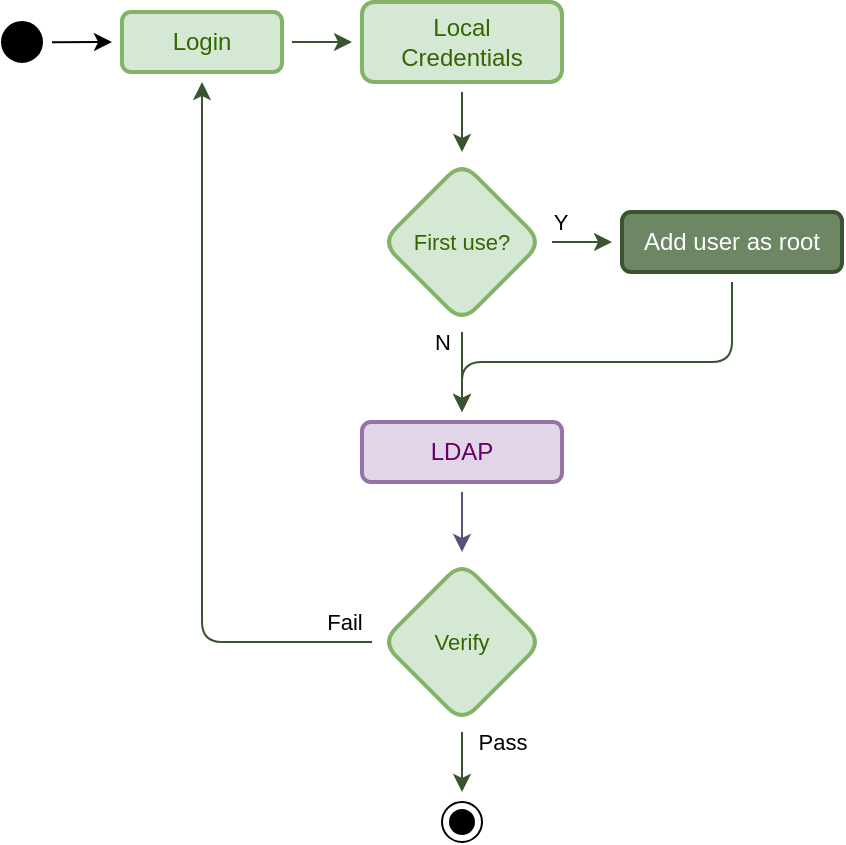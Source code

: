 <mxfile version="28.1.2">
  <diagram name="第1頁" id="w3s_0hFLEcHx1vNmT3p1">
    <mxGraphModel dx="807" dy="502" grid="1" gridSize="10" guides="1" tooltips="1" connect="1" arrows="1" fold="1" page="1" pageScale="1" pageWidth="1169" pageHeight="827" math="0" shadow="0">
      <root>
        <mxCell id="0" />
        <mxCell id="1" parent="0" />
        <mxCell id="pTix8wObTo728Tf9tH-y-4" style="rounded=1;orthogonalLoop=1;jettySize=auto;html=1;sourcePerimeterSpacing=5;targetPerimeterSpacing=5;curved=0;" edge="1" parent="1" source="pTix8wObTo728Tf9tH-y-23" target="pTix8wObTo728Tf9tH-y-2">
          <mxGeometry relative="1" as="geometry">
            <mxPoint x="125" y="60" as="sourcePoint" />
          </mxGeometry>
        </mxCell>
        <mxCell id="pTix8wObTo728Tf9tH-y-6" style="shape=connector;rounded=1;orthogonalLoop=1;jettySize=auto;html=1;strokeColor=#3A5431;align=center;verticalAlign=middle;fontFamily=Helvetica;fontSize=11;fontColor=default;labelBackgroundColor=default;endArrow=classic;sourcePerimeterSpacing=5;targetPerimeterSpacing=5;fillColor=#6d8764;strokeWidth=1;" edge="1" parent="1" source="pTix8wObTo728Tf9tH-y-2" target="pTix8wObTo728Tf9tH-y-12">
          <mxGeometry relative="1" as="geometry">
            <mxPoint x="170" y="115" as="targetPoint" />
          </mxGeometry>
        </mxCell>
        <mxCell id="pTix8wObTo728Tf9tH-y-2" value="Login" style="rounded=1;whiteSpace=wrap;html=1;fillColor=#d5e8d4;strokeColor=#82b366;strokeWidth=2;fontColor=#336600;" vertex="1" parent="1">
          <mxGeometry x="160" y="45" width="80" height="30" as="geometry" />
        </mxCell>
        <mxCell id="pTix8wObTo728Tf9tH-y-8" value="Y" style="edgeStyle=none;shape=connector;curved=0;rounded=1;orthogonalLoop=1;jettySize=auto;html=1;strokeColor=#3A5431;align=center;verticalAlign=middle;fontFamily=Helvetica;fontSize=11;fontColor=default;labelBackgroundColor=default;endArrow=classic;sourcePerimeterSpacing=5;targetPerimeterSpacing=5;fillColor=#6d8764;" edge="1" parent="1" source="pTix8wObTo728Tf9tH-y-13" target="pTix8wObTo728Tf9tH-y-7">
          <mxGeometry x="-0.75" y="10" relative="1" as="geometry">
            <mxPoint x="400.0" y="160" as="sourcePoint" />
            <mxPoint as="offset" />
          </mxGeometry>
        </mxCell>
        <mxCell id="pTix8wObTo728Tf9tH-y-16" style="edgeStyle=elbowEdgeStyle;shape=connector;rounded=1;orthogonalLoop=1;jettySize=auto;html=1;strokeColor=#3A5431;align=center;verticalAlign=middle;fontFamily=Helvetica;fontSize=11;fontColor=default;labelBackgroundColor=default;endArrow=classic;sourcePerimeterSpacing=5;targetPerimeterSpacing=5;elbow=vertical;fillColor=#6d8764;" edge="1" parent="1" source="pTix8wObTo728Tf9tH-y-7" target="pTix8wObTo728Tf9tH-y-9">
          <mxGeometry relative="1" as="geometry">
            <Array as="points">
              <mxPoint x="400" y="220" />
            </Array>
          </mxGeometry>
        </mxCell>
        <mxCell id="pTix8wObTo728Tf9tH-y-7" value="Add user as root" style="rounded=1;whiteSpace=wrap;html=1;strokeWidth=2;fillColor=#6d8764;fontColor=#ffffff;strokeColor=#3A5431;" vertex="1" parent="1">
          <mxGeometry x="410" y="145" width="110" height="30" as="geometry" />
        </mxCell>
        <mxCell id="pTix8wObTo728Tf9tH-y-19" style="edgeStyle=none;shape=connector;curved=0;rounded=1;orthogonalLoop=1;jettySize=auto;html=1;strokeColor=#56517e;align=center;verticalAlign=middle;fontFamily=Helvetica;fontSize=11;fontColor=default;labelBackgroundColor=default;endArrow=classic;sourcePerimeterSpacing=5;targetPerimeterSpacing=5;fillColor=#d0cee2;" edge="1" parent="1" source="pTix8wObTo728Tf9tH-y-9" target="pTix8wObTo728Tf9tH-y-18">
          <mxGeometry relative="1" as="geometry" />
        </mxCell>
        <mxCell id="pTix8wObTo728Tf9tH-y-9" value="LDAP" style="rounded=1;whiteSpace=wrap;html=1;fillColor=#e1d5e7;strokeColor=#9673a6;strokeWidth=2;fontColor=#660066;" vertex="1" parent="1">
          <mxGeometry x="280" y="250" width="100" height="30" as="geometry" />
        </mxCell>
        <mxCell id="pTix8wObTo728Tf9tH-y-14" style="edgeStyle=none;shape=connector;curved=0;rounded=1;orthogonalLoop=1;jettySize=auto;html=1;strokeColor=#3A5431;align=center;verticalAlign=middle;fontFamily=Helvetica;fontSize=11;fontColor=default;labelBackgroundColor=default;endArrow=classic;sourcePerimeterSpacing=5;targetPerimeterSpacing=5;fillColor=#6d8764;" edge="1" parent="1" source="pTix8wObTo728Tf9tH-y-12" target="pTix8wObTo728Tf9tH-y-13">
          <mxGeometry relative="1" as="geometry" />
        </mxCell>
        <mxCell id="pTix8wObTo728Tf9tH-y-12" value="Local&lt;div&gt;Credentials&lt;/div&gt;" style="rounded=1;whiteSpace=wrap;html=1;fillColor=#d5e8d4;strokeColor=#82b366;strokeWidth=2;fontColor=#336600;" vertex="1" parent="1">
          <mxGeometry x="280" y="40" width="100" height="40" as="geometry" />
        </mxCell>
        <mxCell id="pTix8wObTo728Tf9tH-y-15" value="N" style="edgeStyle=none;shape=connector;curved=0;rounded=1;orthogonalLoop=1;jettySize=auto;html=1;strokeColor=#3A5431;align=center;verticalAlign=middle;fontFamily=Helvetica;fontSize=11;fontColor=default;labelBackgroundColor=default;endArrow=classic;sourcePerimeterSpacing=5;targetPerimeterSpacing=5;fillColor=#6d8764;" edge="1" parent="1" source="pTix8wObTo728Tf9tH-y-13" target="pTix8wObTo728Tf9tH-y-9">
          <mxGeometry x="-0.75" y="-10" relative="1" as="geometry">
            <mxPoint as="offset" />
          </mxGeometry>
        </mxCell>
        <mxCell id="pTix8wObTo728Tf9tH-y-13" value="First use?" style="rhombus;whiteSpace=wrap;html=1;fontFamily=Helvetica;fontSize=11;labelBackgroundColor=none;rounded=1;strokeWidth=2;fillColor=#d5e8d4;strokeColor=#82b366;fontColor=#336600;" vertex="1" parent="1">
          <mxGeometry x="290" y="120" width="80" height="80" as="geometry" />
        </mxCell>
        <mxCell id="pTix8wObTo728Tf9tH-y-20" value="Fail" style="edgeStyle=elbowEdgeStyle;shape=connector;rounded=1;orthogonalLoop=1;jettySize=auto;html=1;strokeColor=#3A5431;align=center;verticalAlign=middle;fontFamily=Helvetica;fontSize=11;fontColor=default;labelBackgroundColor=default;endArrow=classic;sourcePerimeterSpacing=5;targetPerimeterSpacing=5;fillColor=#6d8764;" edge="1" parent="1" source="pTix8wObTo728Tf9tH-y-18" target="pTix8wObTo728Tf9tH-y-2">
          <mxGeometry x="-0.922" y="-10" relative="1" as="geometry">
            <Array as="points">
              <mxPoint x="200" y="360" />
            </Array>
            <mxPoint as="offset" />
          </mxGeometry>
        </mxCell>
        <mxCell id="pTix8wObTo728Tf9tH-y-22" value="Pass" style="edgeStyle=none;shape=connector;curved=0;rounded=1;orthogonalLoop=1;jettySize=auto;html=1;strokeColor=#3A5431;align=center;verticalAlign=middle;fontFamily=Helvetica;fontSize=11;fontColor=default;labelBackgroundColor=default;endArrow=classic;sourcePerimeterSpacing=5;targetPerimeterSpacing=5;fillColor=#6d8764;" edge="1" parent="1" source="pTix8wObTo728Tf9tH-y-18" target="pTix8wObTo728Tf9tH-y-21">
          <mxGeometry x="-0.667" y="20" relative="1" as="geometry">
            <mxPoint as="offset" />
          </mxGeometry>
        </mxCell>
        <mxCell id="pTix8wObTo728Tf9tH-y-18" value="&lt;span data-huuid=&quot;16364951548890873074&quot; class=&quot;HzN33d&quot;&gt;Verify&lt;/span&gt;" style="rhombus;whiteSpace=wrap;html=1;fontFamily=Helvetica;fontSize=11;labelBackgroundColor=none;rounded=1;strokeWidth=2;fillColor=#d5e8d4;strokeColor=#82b366;fontColor=#336600;" vertex="1" parent="1">
          <mxGeometry x="290" y="320" width="80" height="80" as="geometry" />
        </mxCell>
        <mxCell id="pTix8wObTo728Tf9tH-y-21" value="" style="ellipse;html=1;shape=endState;fillColor=strokeColor;fontFamily=Helvetica;fontSize=11;fontColor=default;labelBackgroundColor=default;" vertex="1" parent="1">
          <mxGeometry x="320" y="440" width="20" height="20" as="geometry" />
        </mxCell>
        <mxCell id="pTix8wObTo728Tf9tH-y-23" value="" style="ellipse;fillColor=strokeColor;html=1;fontFamily=Helvetica;fontSize=11;fontColor=default;labelBackgroundColor=default;" vertex="1" parent="1">
          <mxGeometry x="100" y="50" width="20" height="20" as="geometry" />
        </mxCell>
      </root>
    </mxGraphModel>
  </diagram>
</mxfile>
